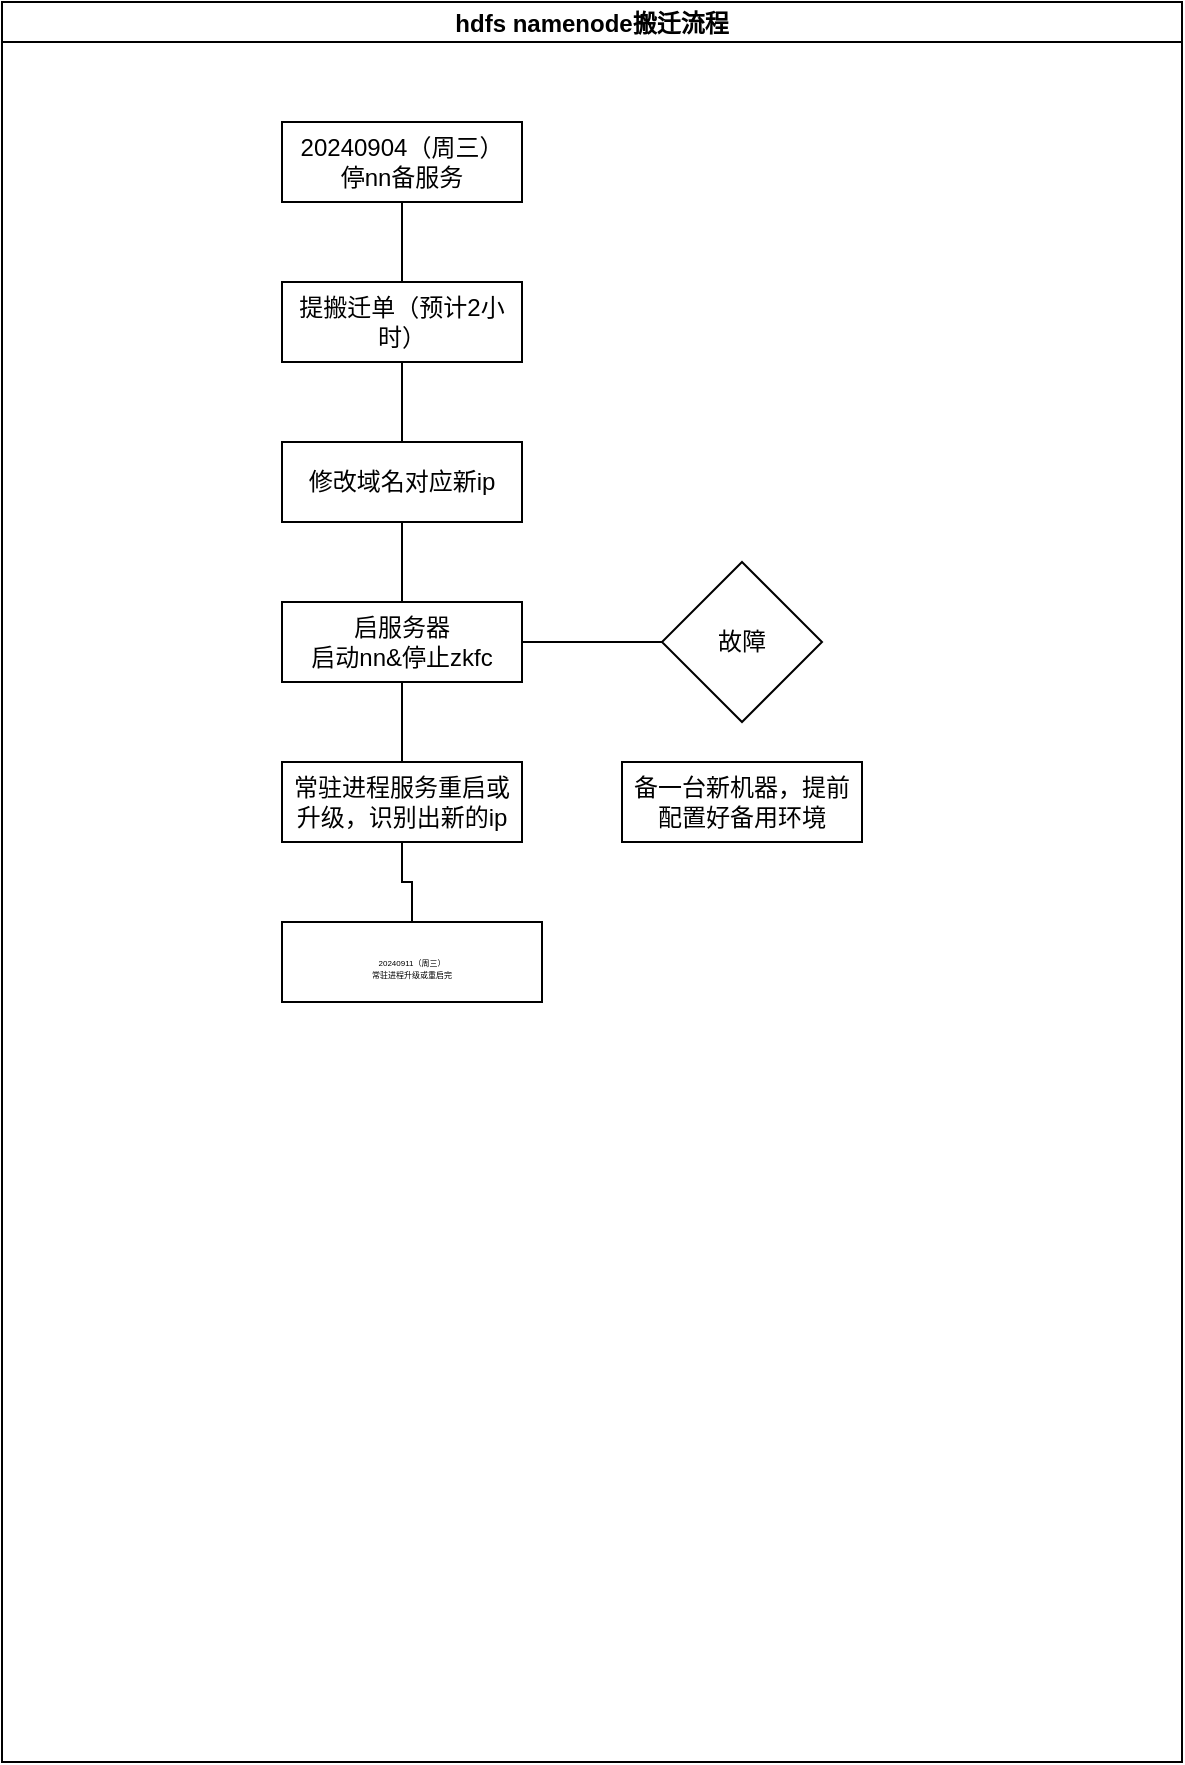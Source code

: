 <mxfile version="24.7.7">
  <diagram name="第 1 页" id="5hjtM-KKAS6m_pNxVX6e">
    <mxGraphModel dx="1195" dy="637" grid="1" gridSize="10" guides="1" tooltips="1" connect="1" arrows="1" fold="1" page="1" pageScale="1" pageWidth="827" pageHeight="1169" math="0" shadow="0">
      <root>
        <mxCell id="0" />
        <mxCell id="1" parent="0" />
        <mxCell id="97-3pu6afCx0JbpD4qz9-20" value="hdfs namenode搬迁流程" style="swimlane;startSize=20;horizontal=1;containerType=tree;" vertex="1" parent="1">
          <mxGeometry x="160" y="70" width="590" height="880" as="geometry" />
        </mxCell>
        <mxCell id="97-3pu6afCx0JbpD4qz9-21" value="" style="edgeStyle=elbowEdgeStyle;elbow=vertical;sourcePerimeterSpacing=0;targetPerimeterSpacing=0;startArrow=none;endArrow=none;rounded=0;curved=0;strokeColor=default;" edge="1" parent="97-3pu6afCx0JbpD4qz9-20" source="97-3pu6afCx0JbpD4qz9-22" target="97-3pu6afCx0JbpD4qz9-30">
          <mxGeometry relative="1" as="geometry" />
        </mxCell>
        <mxCell id="97-3pu6afCx0JbpD4qz9-22" value="20240904（周三）&lt;div&gt;停nn备服务&lt;/div&gt;" style="whiteSpace=wrap;html=1;treeFolding=1;treeMoving=1;newEdgeStyle={&quot;edgeStyle&quot;:&quot;elbowEdgeStyle&quot;,&quot;startArrow&quot;:&quot;none&quot;,&quot;endArrow&quot;:&quot;none&quot;};" vertex="1" parent="97-3pu6afCx0JbpD4qz9-20">
          <mxGeometry x="140" y="60" width="120" height="40" as="geometry" />
        </mxCell>
        <mxCell id="97-3pu6afCx0JbpD4qz9-23" value="常驻进程服务重启或升级，识别出新的ip" style="whiteSpace=wrap;html=1;treeFolding=1;treeMoving=1;newEdgeStyle={&quot;edgeStyle&quot;:&quot;elbowEdgeStyle&quot;,&quot;startArrow&quot;:&quot;none&quot;,&quot;endArrow&quot;:&quot;none&quot;};" vertex="1" parent="97-3pu6afCx0JbpD4qz9-20">
          <mxGeometry x="140" y="380" width="120" height="40" as="geometry" />
        </mxCell>
        <mxCell id="97-3pu6afCx0JbpD4qz9-26" value="提搬迁单（预计2小时）" style="whiteSpace=wrap;html=1;treeFolding=1;treeMoving=1;newEdgeStyle={&quot;edgeStyle&quot;:&quot;elbowEdgeStyle&quot;,&quot;startArrow&quot;:&quot;none&quot;,&quot;endArrow&quot;:&quot;none&quot;};" vertex="1" parent="97-3pu6afCx0JbpD4qz9-20">
          <mxGeometry x="140" y="220" width="120" height="40" as="geometry" />
        </mxCell>
        <mxCell id="97-3pu6afCx0JbpD4qz9-27" value="" style="edgeStyle=elbowEdgeStyle;elbow=vertical;sourcePerimeterSpacing=0;targetPerimeterSpacing=0;startArrow=none;endArrow=none;rounded=0;curved=0;" edge="1" target="97-3pu6afCx0JbpD4qz9-32" source="97-3pu6afCx0JbpD4qz9-28" parent="97-3pu6afCx0JbpD4qz9-20">
          <mxGeometry relative="1" as="geometry">
            <mxPoint x="360" y="240" as="sourcePoint" />
          </mxGeometry>
        </mxCell>
        <mxCell id="97-3pu6afCx0JbpD4qz9-28" value="修改域名对应新ip" style="whiteSpace=wrap;html=1;treeFolding=1;treeMoving=1;newEdgeStyle={&quot;edgeStyle&quot;:&quot;elbowEdgeStyle&quot;,&quot;startArrow&quot;:&quot;none&quot;,&quot;endArrow&quot;:&quot;none&quot;};" vertex="1" parent="97-3pu6afCx0JbpD4qz9-20">
          <mxGeometry x="140" y="220" width="120" height="40" as="geometry" />
        </mxCell>
        <mxCell id="97-3pu6afCx0JbpD4qz9-29" value="" style="edgeStyle=elbowEdgeStyle;elbow=vertical;sourcePerimeterSpacing=0;targetPerimeterSpacing=0;startArrow=none;endArrow=none;rounded=0;curved=0;strokeColor=default;" edge="1" target="97-3pu6afCx0JbpD4qz9-28" source="97-3pu6afCx0JbpD4qz9-30" parent="97-3pu6afCx0JbpD4qz9-20">
          <mxGeometry relative="1" as="geometry">
            <mxPoint x="360" y="160" as="sourcePoint" />
          </mxGeometry>
        </mxCell>
        <mxCell id="97-3pu6afCx0JbpD4qz9-30" value="提搬迁单（预计2小时）" style="whiteSpace=wrap;html=1;treeFolding=1;treeMoving=1;newEdgeStyle={&quot;edgeStyle&quot;:&quot;elbowEdgeStyle&quot;,&quot;startArrow&quot;:&quot;none&quot;,&quot;endArrow&quot;:&quot;none&quot;};" vertex="1" parent="97-3pu6afCx0JbpD4qz9-20">
          <mxGeometry x="140" y="140" width="120" height="40" as="geometry" />
        </mxCell>
        <mxCell id="97-3pu6afCx0JbpD4qz9-31" value="" style="edgeStyle=elbowEdgeStyle;elbow=vertical;sourcePerimeterSpacing=0;targetPerimeterSpacing=0;startArrow=none;endArrow=none;rounded=0;curved=0;" edge="1" target="97-3pu6afCx0JbpD4qz9-23" source="97-3pu6afCx0JbpD4qz9-32" parent="97-3pu6afCx0JbpD4qz9-20">
          <mxGeometry relative="1" as="geometry">
            <mxPoint x="360" y="320" as="sourcePoint" />
          </mxGeometry>
        </mxCell>
        <mxCell id="97-3pu6afCx0JbpD4qz9-36" style="edgeStyle=elbowEdgeStyle;rounded=0;orthogonalLoop=1;jettySize=auto;html=1;startArrow=none;endArrow=none;entryX=0;entryY=0.5;entryDx=0;entryDy=0;" edge="1" parent="97-3pu6afCx0JbpD4qz9-20" source="97-3pu6afCx0JbpD4qz9-32" target="97-3pu6afCx0JbpD4qz9-33">
          <mxGeometry relative="1" as="geometry" />
        </mxCell>
        <mxCell id="97-3pu6afCx0JbpD4qz9-32" value="&lt;div&gt;启服务器&lt;/div&gt;启动nn&amp;amp;停止zkfc" style="whiteSpace=wrap;html=1;treeFolding=1;treeMoving=1;newEdgeStyle={&quot;edgeStyle&quot;:&quot;elbowEdgeStyle&quot;,&quot;startArrow&quot;:&quot;none&quot;,&quot;endArrow&quot;:&quot;none&quot;};" vertex="1" parent="97-3pu6afCx0JbpD4qz9-20">
          <mxGeometry x="140" y="300" width="120" height="40" as="geometry" />
        </mxCell>
        <mxCell id="97-3pu6afCx0JbpD4qz9-33" value="故障" style="rhombus;whiteSpace=wrap;html=1;" vertex="1" parent="97-3pu6afCx0JbpD4qz9-20">
          <mxGeometry x="330" y="280" width="80" height="80" as="geometry" />
        </mxCell>
        <mxCell id="97-3pu6afCx0JbpD4qz9-37" value="备一台新机器，提前配置好备用环境" style="whiteSpace=wrap;html=1;treeFolding=1;treeMoving=1;newEdgeStyle={&quot;edgeStyle&quot;:&quot;elbowEdgeStyle&quot;,&quot;startArrow&quot;:&quot;none&quot;,&quot;endArrow&quot;:&quot;none&quot;};" vertex="1" parent="97-3pu6afCx0JbpD4qz9-20">
          <mxGeometry x="310" y="380" width="120" height="40" as="geometry" />
        </mxCell>
        <mxCell id="97-3pu6afCx0JbpD4qz9-43" value="" style="edgeStyle=elbowEdgeStyle;elbow=vertical;sourcePerimeterSpacing=0;targetPerimeterSpacing=0;startArrow=none;endArrow=none;rounded=0;curved=0;" edge="1" target="97-3pu6afCx0JbpD4qz9-44" source="97-3pu6afCx0JbpD4qz9-23" parent="97-3pu6afCx0JbpD4qz9-20">
          <mxGeometry relative="1" as="geometry">
            <mxPoint x="360" y="410" as="sourcePoint" />
          </mxGeometry>
        </mxCell>
        <mxCell id="97-3pu6afCx0JbpD4qz9-44" value="&lt;span style=&quot;font-size: 4px;&quot;&gt;20240911（周三）&lt;/span&gt;&lt;br style=&quot;font-size: 4px;&quot;&gt;&lt;div style=&quot;font-size: 4px;&quot;&gt;&lt;span style=&quot;background-color: initial;&quot;&gt;常驻进程&lt;/span&gt;升级或重启完&lt;/div&gt;" style="whiteSpace=wrap;html=1;treeFolding=1;treeMoving=1;newEdgeStyle={&quot;edgeStyle&quot;:&quot;elbowEdgeStyle&quot;,&quot;startArrow&quot;:&quot;none&quot;,&quot;endArrow&quot;:&quot;none&quot;};" vertex="1" parent="97-3pu6afCx0JbpD4qz9-20">
          <mxGeometry x="140" y="460" width="130" height="40" as="geometry" />
        </mxCell>
      </root>
    </mxGraphModel>
  </diagram>
</mxfile>
